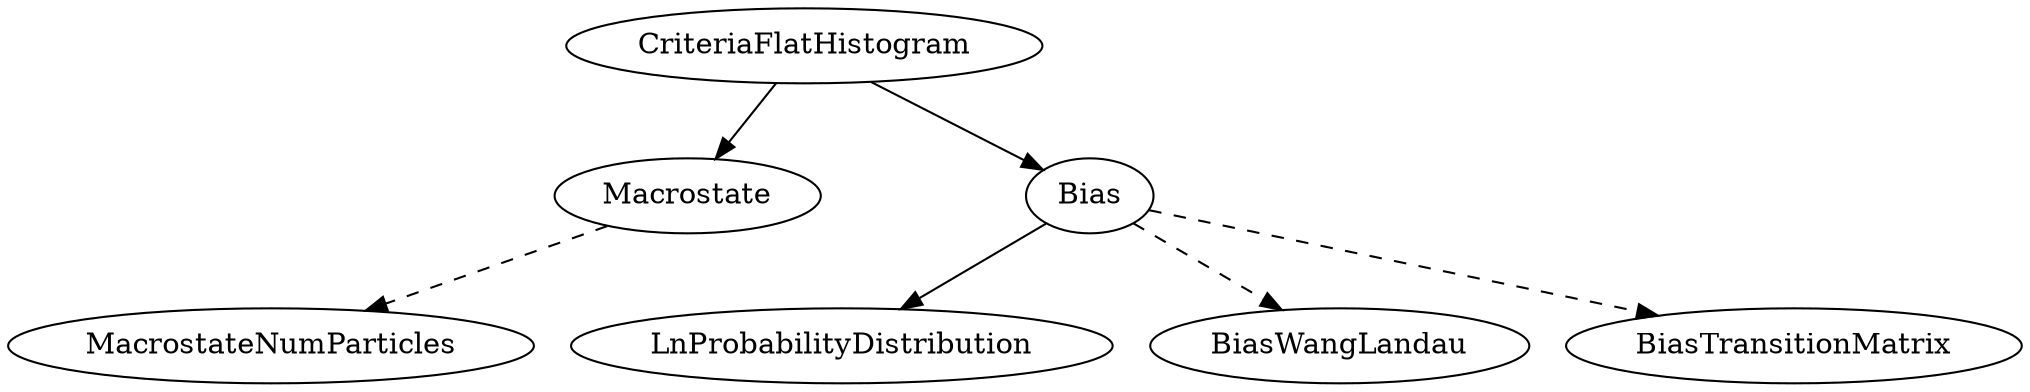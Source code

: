 digraph parallel {
  critfh [label="CriteriaFlatHistogram"];
  macro [label="Macrostate"];
  bias [label="Bias"];

  critfh -> macro
  critfh -> bias
  macro -> MacrostateNumParticles [style="dashed"]
  bias -> LnProbabilityDistribution
  bias -> BiasWangLandau [style="dashed"]
  bias -> BiasTransitionMatrix [style="dashed"]
}
